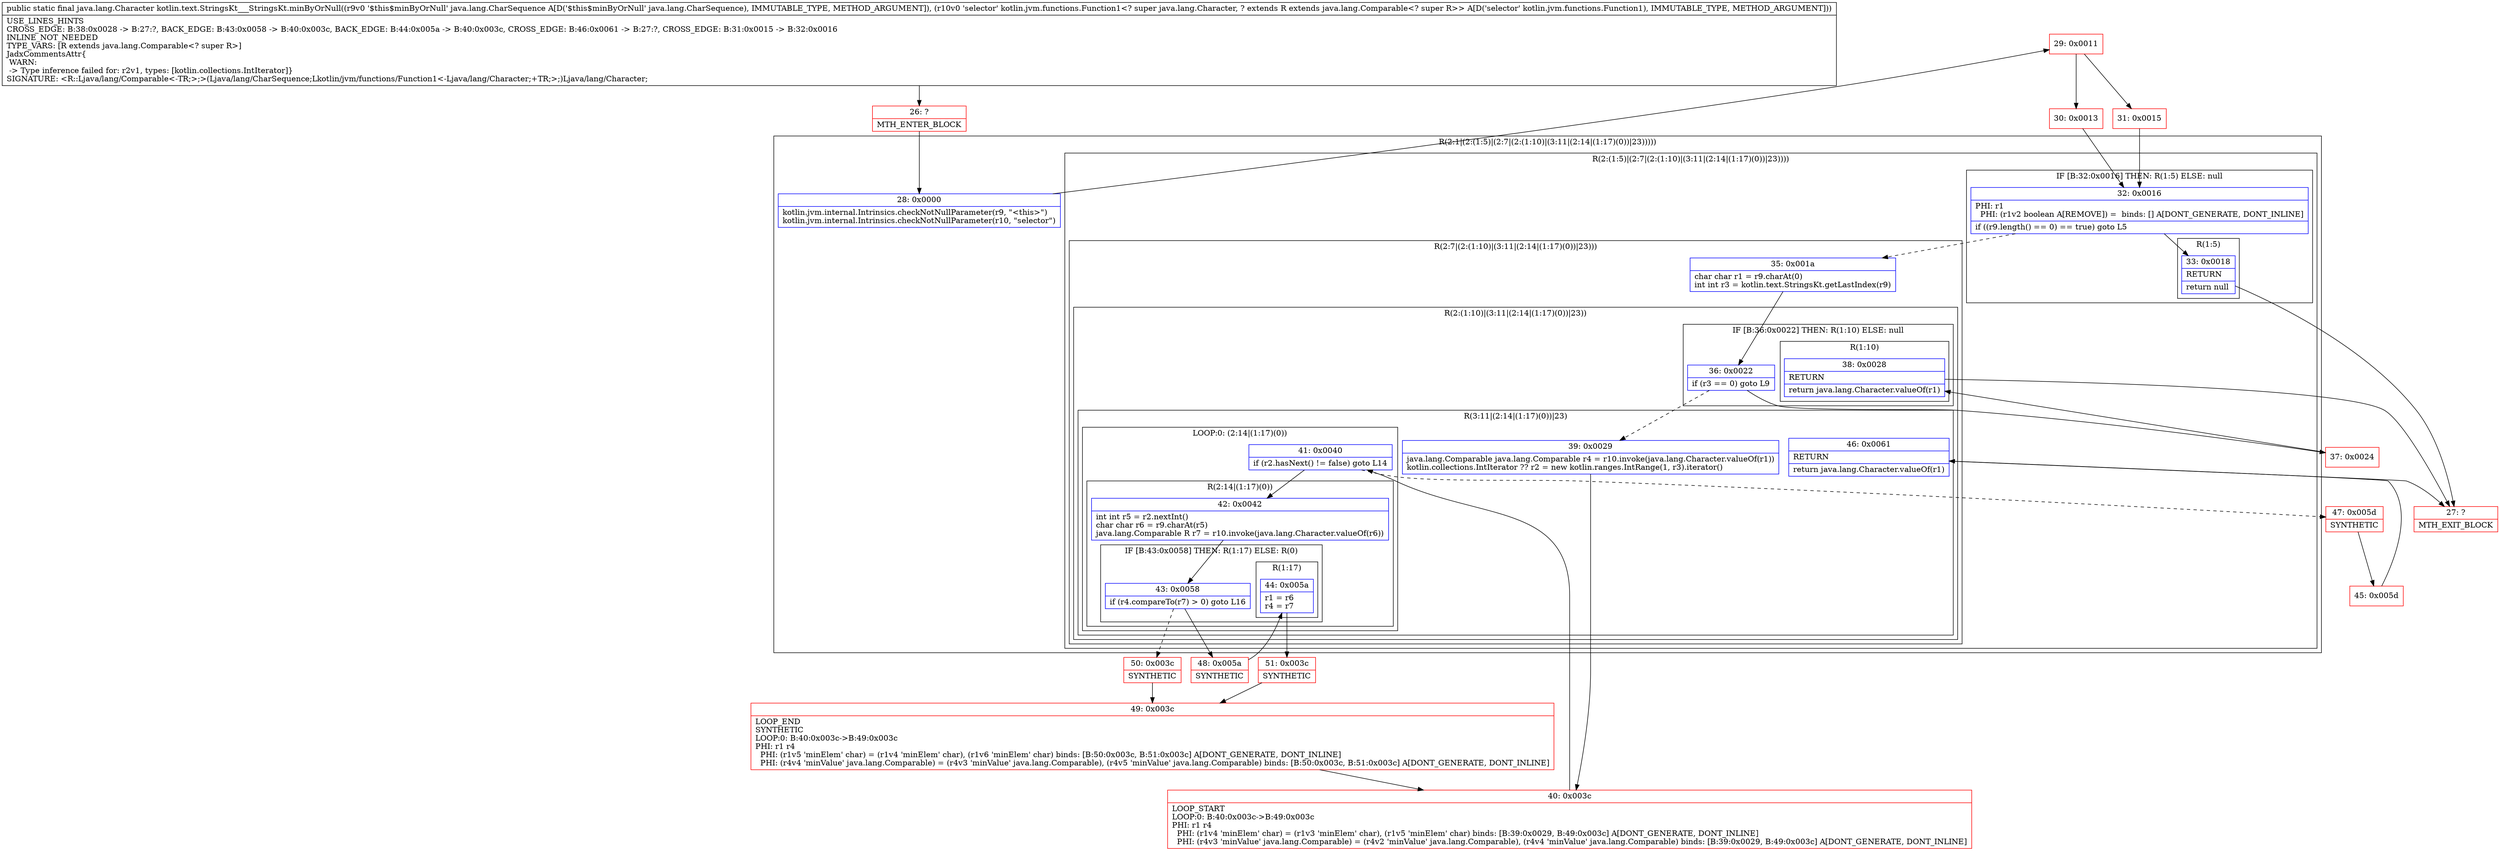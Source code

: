 digraph "CFG forkotlin.text.StringsKt___StringsKt.minByOrNull(Ljava\/lang\/CharSequence;Lkotlin\/jvm\/functions\/Function1;)Ljava\/lang\/Character;" {
subgraph cluster_Region_1418451996 {
label = "R(2:1|(2:(1:5)|(2:7|(2:(1:10)|(3:11|(2:14|(1:17)(0))|23)))))";
node [shape=record,color=blue];
Node_28 [shape=record,label="{28\:\ 0x0000|kotlin.jvm.internal.Intrinsics.checkNotNullParameter(r9, \"\<this\>\")\lkotlin.jvm.internal.Intrinsics.checkNotNullParameter(r10, \"selector\")\l}"];
subgraph cluster_Region_460267528 {
label = "R(2:(1:5)|(2:7|(2:(1:10)|(3:11|(2:14|(1:17)(0))|23))))";
node [shape=record,color=blue];
subgraph cluster_IfRegion_410167007 {
label = "IF [B:32:0x0016] THEN: R(1:5) ELSE: null";
node [shape=record,color=blue];
Node_32 [shape=record,label="{32\:\ 0x0016|PHI: r1 \l  PHI: (r1v2 boolean A[REMOVE]) =  binds: [] A[DONT_GENERATE, DONT_INLINE]\l|if ((r9.length() == 0) == true) goto L5\l}"];
subgraph cluster_Region_147390872 {
label = "R(1:5)";
node [shape=record,color=blue];
Node_33 [shape=record,label="{33\:\ 0x0018|RETURN\l|return null\l}"];
}
}
subgraph cluster_Region_12273071 {
label = "R(2:7|(2:(1:10)|(3:11|(2:14|(1:17)(0))|23)))";
node [shape=record,color=blue];
Node_35 [shape=record,label="{35\:\ 0x001a|char char r1 = r9.charAt(0)\lint int r3 = kotlin.text.StringsKt.getLastIndex(r9)\l}"];
subgraph cluster_Region_36194209 {
label = "R(2:(1:10)|(3:11|(2:14|(1:17)(0))|23))";
node [shape=record,color=blue];
subgraph cluster_IfRegion_595749009 {
label = "IF [B:36:0x0022] THEN: R(1:10) ELSE: null";
node [shape=record,color=blue];
Node_36 [shape=record,label="{36\:\ 0x0022|if (r3 == 0) goto L9\l}"];
subgraph cluster_Region_1618728016 {
label = "R(1:10)";
node [shape=record,color=blue];
Node_38 [shape=record,label="{38\:\ 0x0028|RETURN\l|return java.lang.Character.valueOf(r1)\l}"];
}
}
subgraph cluster_Region_2043599930 {
label = "R(3:11|(2:14|(1:17)(0))|23)";
node [shape=record,color=blue];
Node_39 [shape=record,label="{39\:\ 0x0029|java.lang.Comparable java.lang.Comparable r4 = r10.invoke(java.lang.Character.valueOf(r1))\lkotlin.collections.IntIterator ?? r2 = new kotlin.ranges.IntRange(1, r3).iterator()\l}"];
subgraph cluster_LoopRegion_694118306 {
label = "LOOP:0: (2:14|(1:17)(0))";
node [shape=record,color=blue];
Node_41 [shape=record,label="{41\:\ 0x0040|if (r2.hasNext() != false) goto L14\l}"];
subgraph cluster_Region_654262719 {
label = "R(2:14|(1:17)(0))";
node [shape=record,color=blue];
Node_42 [shape=record,label="{42\:\ 0x0042|int int r5 = r2.nextInt()\lchar char r6 = r9.charAt(r5)\ljava.lang.Comparable R r7 = r10.invoke(java.lang.Character.valueOf(r6))\l}"];
subgraph cluster_IfRegion_397994065 {
label = "IF [B:43:0x0058] THEN: R(1:17) ELSE: R(0)";
node [shape=record,color=blue];
Node_43 [shape=record,label="{43\:\ 0x0058|if (r4.compareTo(r7) \> 0) goto L16\l}"];
subgraph cluster_Region_1323260474 {
label = "R(1:17)";
node [shape=record,color=blue];
Node_44 [shape=record,label="{44\:\ 0x005a|r1 = r6\lr4 = r7\l}"];
}
subgraph cluster_Region_1621444748 {
label = "R(0)";
node [shape=record,color=blue];
}
}
}
}
Node_46 [shape=record,label="{46\:\ 0x0061|RETURN\l|return java.lang.Character.valueOf(r1)\l}"];
}
}
}
}
}
Node_26 [shape=record,color=red,label="{26\:\ ?|MTH_ENTER_BLOCK\l}"];
Node_29 [shape=record,color=red,label="{29\:\ 0x0011}"];
Node_30 [shape=record,color=red,label="{30\:\ 0x0013}"];
Node_27 [shape=record,color=red,label="{27\:\ ?|MTH_EXIT_BLOCK\l}"];
Node_37 [shape=record,color=red,label="{37\:\ 0x0024}"];
Node_40 [shape=record,color=red,label="{40\:\ 0x003c|LOOP_START\lLOOP:0: B:40:0x003c\-\>B:49:0x003c\lPHI: r1 r4 \l  PHI: (r1v4 'minElem' char) = (r1v3 'minElem' char), (r1v5 'minElem' char) binds: [B:39:0x0029, B:49:0x003c] A[DONT_GENERATE, DONT_INLINE]\l  PHI: (r4v3 'minValue' java.lang.Comparable) = (r4v2 'minValue' java.lang.Comparable), (r4v4 'minValue' java.lang.Comparable) binds: [B:39:0x0029, B:49:0x003c] A[DONT_GENERATE, DONT_INLINE]\l}"];
Node_48 [shape=record,color=red,label="{48\:\ 0x005a|SYNTHETIC\l}"];
Node_51 [shape=record,color=red,label="{51\:\ 0x003c|SYNTHETIC\l}"];
Node_49 [shape=record,color=red,label="{49\:\ 0x003c|LOOP_END\lSYNTHETIC\lLOOP:0: B:40:0x003c\-\>B:49:0x003c\lPHI: r1 r4 \l  PHI: (r1v5 'minElem' char) = (r1v4 'minElem' char), (r1v6 'minElem' char) binds: [B:50:0x003c, B:51:0x003c] A[DONT_GENERATE, DONT_INLINE]\l  PHI: (r4v4 'minValue' java.lang.Comparable) = (r4v3 'minValue' java.lang.Comparable), (r4v5 'minValue' java.lang.Comparable) binds: [B:50:0x003c, B:51:0x003c] A[DONT_GENERATE, DONT_INLINE]\l}"];
Node_50 [shape=record,color=red,label="{50\:\ 0x003c|SYNTHETIC\l}"];
Node_47 [shape=record,color=red,label="{47\:\ 0x005d|SYNTHETIC\l}"];
Node_45 [shape=record,color=red,label="{45\:\ 0x005d}"];
Node_31 [shape=record,color=red,label="{31\:\ 0x0015}"];
MethodNode[shape=record,label="{public static final java.lang.Character kotlin.text.StringsKt___StringsKt.minByOrNull((r9v0 '$this$minByOrNull' java.lang.CharSequence A[D('$this$minByOrNull' java.lang.CharSequence), IMMUTABLE_TYPE, METHOD_ARGUMENT]), (r10v0 'selector' kotlin.jvm.functions.Function1\<? super java.lang.Character, ? extends R extends java.lang.Comparable\<? super R\>\> A[D('selector' kotlin.jvm.functions.Function1), IMMUTABLE_TYPE, METHOD_ARGUMENT]))  | USE_LINES_HINTS\lCROSS_EDGE: B:38:0x0028 \-\> B:27:?, BACK_EDGE: B:43:0x0058 \-\> B:40:0x003c, BACK_EDGE: B:44:0x005a \-\> B:40:0x003c, CROSS_EDGE: B:46:0x0061 \-\> B:27:?, CROSS_EDGE: B:31:0x0015 \-\> B:32:0x0016\lINLINE_NOT_NEEDED\lTYPE_VARS: [R extends java.lang.Comparable\<? super R\>]\lJadxCommentsAttr\{\l WARN: \l \-\> Type inference failed for: r2v1, types: [kotlin.collections.IntIterator]\}\lSIGNATURE: \<R::Ljava\/lang\/Comparable\<\-TR;\>;\>(Ljava\/lang\/CharSequence;Lkotlin\/jvm\/functions\/Function1\<\-Ljava\/lang\/Character;+TR;\>;)Ljava\/lang\/Character;\l}"];
MethodNode -> Node_26;Node_28 -> Node_29;
Node_32 -> Node_33;
Node_32 -> Node_35[style=dashed];
Node_33 -> Node_27;
Node_35 -> Node_36;
Node_36 -> Node_37;
Node_36 -> Node_39[style=dashed];
Node_38 -> Node_27;
Node_39 -> Node_40;
Node_41 -> Node_42;
Node_41 -> Node_47[style=dashed];
Node_42 -> Node_43;
Node_43 -> Node_48;
Node_43 -> Node_50[style=dashed];
Node_44 -> Node_51;
Node_46 -> Node_27;
Node_26 -> Node_28;
Node_29 -> Node_30;
Node_29 -> Node_31;
Node_30 -> Node_32;
Node_37 -> Node_38;
Node_40 -> Node_41;
Node_48 -> Node_44;
Node_51 -> Node_49;
Node_49 -> Node_40;
Node_50 -> Node_49;
Node_47 -> Node_45;
Node_45 -> Node_46;
Node_31 -> Node_32;
}

